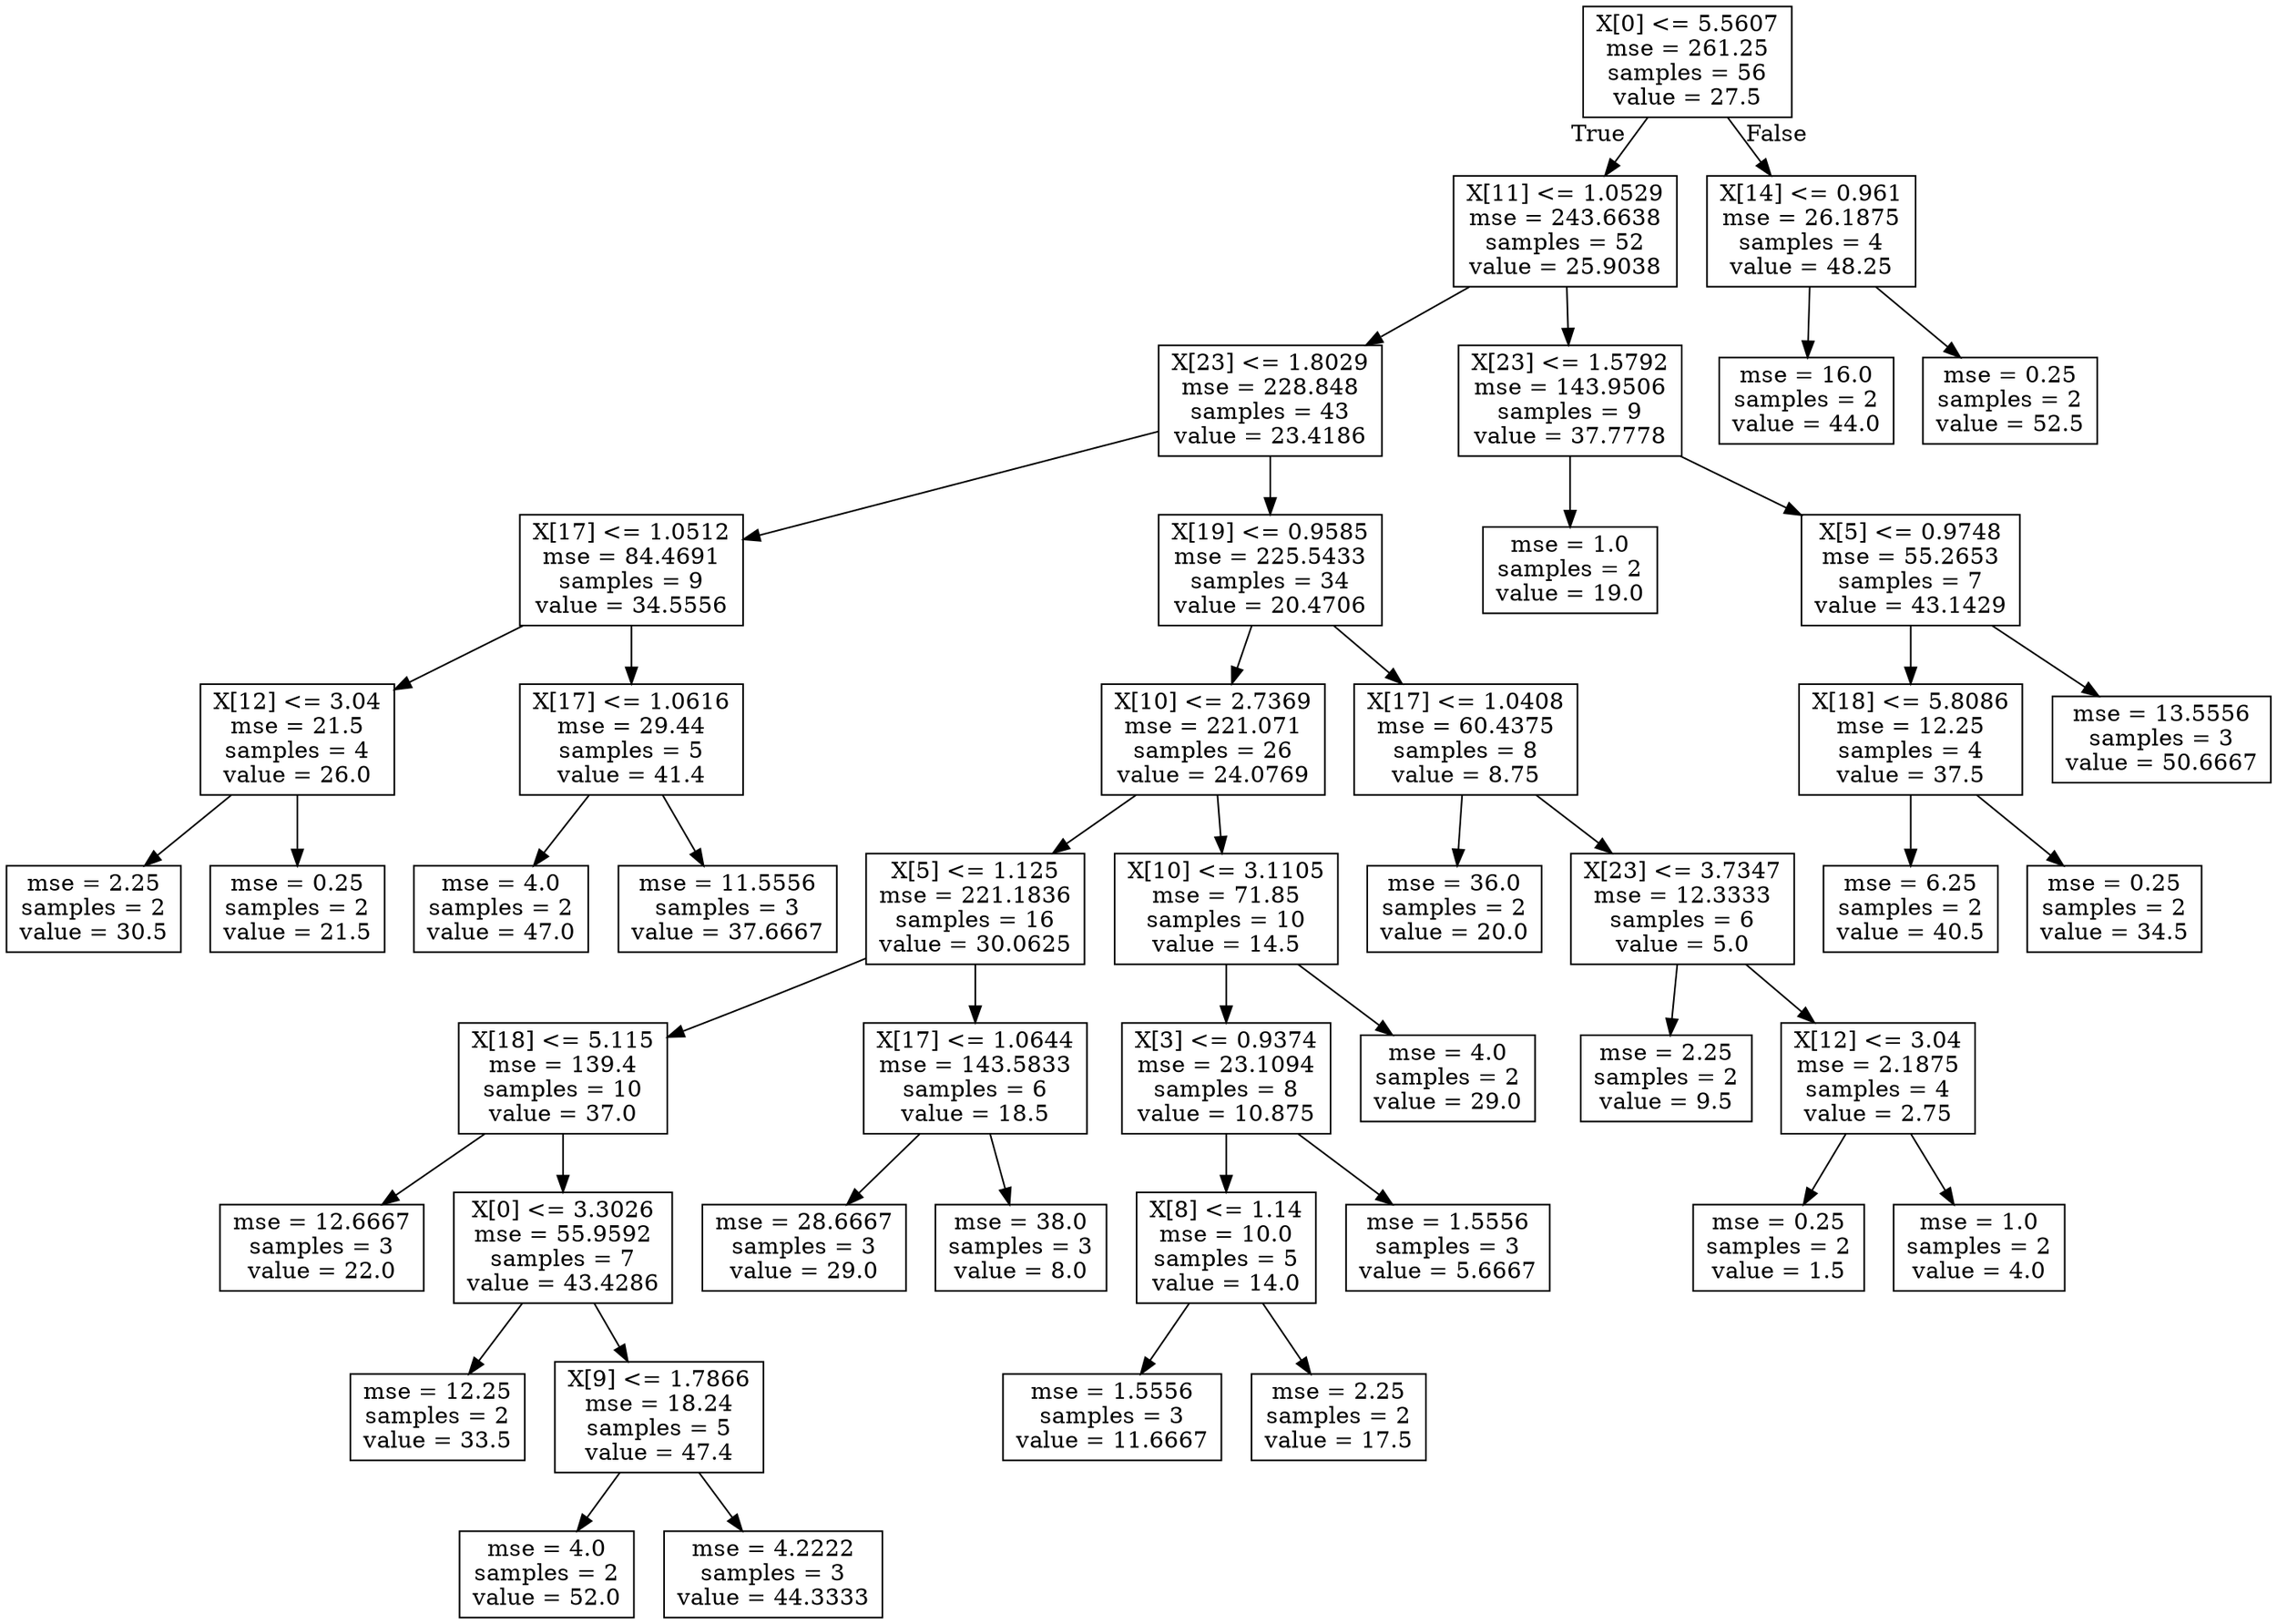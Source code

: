 digraph Tree {
node [shape=box] ;
0 [label="X[0] <= 5.5607\nmse = 261.25\nsamples = 56\nvalue = 27.5"] ;
1 [label="X[11] <= 1.0529\nmse = 243.6638\nsamples = 52\nvalue = 25.9038"] ;
0 -> 1 [labeldistance=2.5, labelangle=45, headlabel="True"] ;
2 [label="X[23] <= 1.8029\nmse = 228.848\nsamples = 43\nvalue = 23.4186"] ;
1 -> 2 ;
3 [label="X[17] <= 1.0512\nmse = 84.4691\nsamples = 9\nvalue = 34.5556"] ;
2 -> 3 ;
4 [label="X[12] <= 3.04\nmse = 21.5\nsamples = 4\nvalue = 26.0"] ;
3 -> 4 ;
5 [label="mse = 2.25\nsamples = 2\nvalue = 30.5"] ;
4 -> 5 ;
6 [label="mse = 0.25\nsamples = 2\nvalue = 21.5"] ;
4 -> 6 ;
7 [label="X[17] <= 1.0616\nmse = 29.44\nsamples = 5\nvalue = 41.4"] ;
3 -> 7 ;
8 [label="mse = 4.0\nsamples = 2\nvalue = 47.0"] ;
7 -> 8 ;
9 [label="mse = 11.5556\nsamples = 3\nvalue = 37.6667"] ;
7 -> 9 ;
10 [label="X[19] <= 0.9585\nmse = 225.5433\nsamples = 34\nvalue = 20.4706"] ;
2 -> 10 ;
11 [label="X[10] <= 2.7369\nmse = 221.071\nsamples = 26\nvalue = 24.0769"] ;
10 -> 11 ;
12 [label="X[5] <= 1.125\nmse = 221.1836\nsamples = 16\nvalue = 30.0625"] ;
11 -> 12 ;
13 [label="X[18] <= 5.115\nmse = 139.4\nsamples = 10\nvalue = 37.0"] ;
12 -> 13 ;
14 [label="mse = 12.6667\nsamples = 3\nvalue = 22.0"] ;
13 -> 14 ;
15 [label="X[0] <= 3.3026\nmse = 55.9592\nsamples = 7\nvalue = 43.4286"] ;
13 -> 15 ;
16 [label="mse = 12.25\nsamples = 2\nvalue = 33.5"] ;
15 -> 16 ;
17 [label="X[9] <= 1.7866\nmse = 18.24\nsamples = 5\nvalue = 47.4"] ;
15 -> 17 ;
18 [label="mse = 4.0\nsamples = 2\nvalue = 52.0"] ;
17 -> 18 ;
19 [label="mse = 4.2222\nsamples = 3\nvalue = 44.3333"] ;
17 -> 19 ;
20 [label="X[17] <= 1.0644\nmse = 143.5833\nsamples = 6\nvalue = 18.5"] ;
12 -> 20 ;
21 [label="mse = 28.6667\nsamples = 3\nvalue = 29.0"] ;
20 -> 21 ;
22 [label="mse = 38.0\nsamples = 3\nvalue = 8.0"] ;
20 -> 22 ;
23 [label="X[10] <= 3.1105\nmse = 71.85\nsamples = 10\nvalue = 14.5"] ;
11 -> 23 ;
24 [label="X[3] <= 0.9374\nmse = 23.1094\nsamples = 8\nvalue = 10.875"] ;
23 -> 24 ;
25 [label="X[8] <= 1.14\nmse = 10.0\nsamples = 5\nvalue = 14.0"] ;
24 -> 25 ;
26 [label="mse = 1.5556\nsamples = 3\nvalue = 11.6667"] ;
25 -> 26 ;
27 [label="mse = 2.25\nsamples = 2\nvalue = 17.5"] ;
25 -> 27 ;
28 [label="mse = 1.5556\nsamples = 3\nvalue = 5.6667"] ;
24 -> 28 ;
29 [label="mse = 4.0\nsamples = 2\nvalue = 29.0"] ;
23 -> 29 ;
30 [label="X[17] <= 1.0408\nmse = 60.4375\nsamples = 8\nvalue = 8.75"] ;
10 -> 30 ;
31 [label="mse = 36.0\nsamples = 2\nvalue = 20.0"] ;
30 -> 31 ;
32 [label="X[23] <= 3.7347\nmse = 12.3333\nsamples = 6\nvalue = 5.0"] ;
30 -> 32 ;
33 [label="mse = 2.25\nsamples = 2\nvalue = 9.5"] ;
32 -> 33 ;
34 [label="X[12] <= 3.04\nmse = 2.1875\nsamples = 4\nvalue = 2.75"] ;
32 -> 34 ;
35 [label="mse = 0.25\nsamples = 2\nvalue = 1.5"] ;
34 -> 35 ;
36 [label="mse = 1.0\nsamples = 2\nvalue = 4.0"] ;
34 -> 36 ;
37 [label="X[23] <= 1.5792\nmse = 143.9506\nsamples = 9\nvalue = 37.7778"] ;
1 -> 37 ;
38 [label="mse = 1.0\nsamples = 2\nvalue = 19.0"] ;
37 -> 38 ;
39 [label="X[5] <= 0.9748\nmse = 55.2653\nsamples = 7\nvalue = 43.1429"] ;
37 -> 39 ;
40 [label="X[18] <= 5.8086\nmse = 12.25\nsamples = 4\nvalue = 37.5"] ;
39 -> 40 ;
41 [label="mse = 6.25\nsamples = 2\nvalue = 40.5"] ;
40 -> 41 ;
42 [label="mse = 0.25\nsamples = 2\nvalue = 34.5"] ;
40 -> 42 ;
43 [label="mse = 13.5556\nsamples = 3\nvalue = 50.6667"] ;
39 -> 43 ;
44 [label="X[14] <= 0.961\nmse = 26.1875\nsamples = 4\nvalue = 48.25"] ;
0 -> 44 [labeldistance=2.5, labelangle=-45, headlabel="False"] ;
45 [label="mse = 16.0\nsamples = 2\nvalue = 44.0"] ;
44 -> 45 ;
46 [label="mse = 0.25\nsamples = 2\nvalue = 52.5"] ;
44 -> 46 ;
}